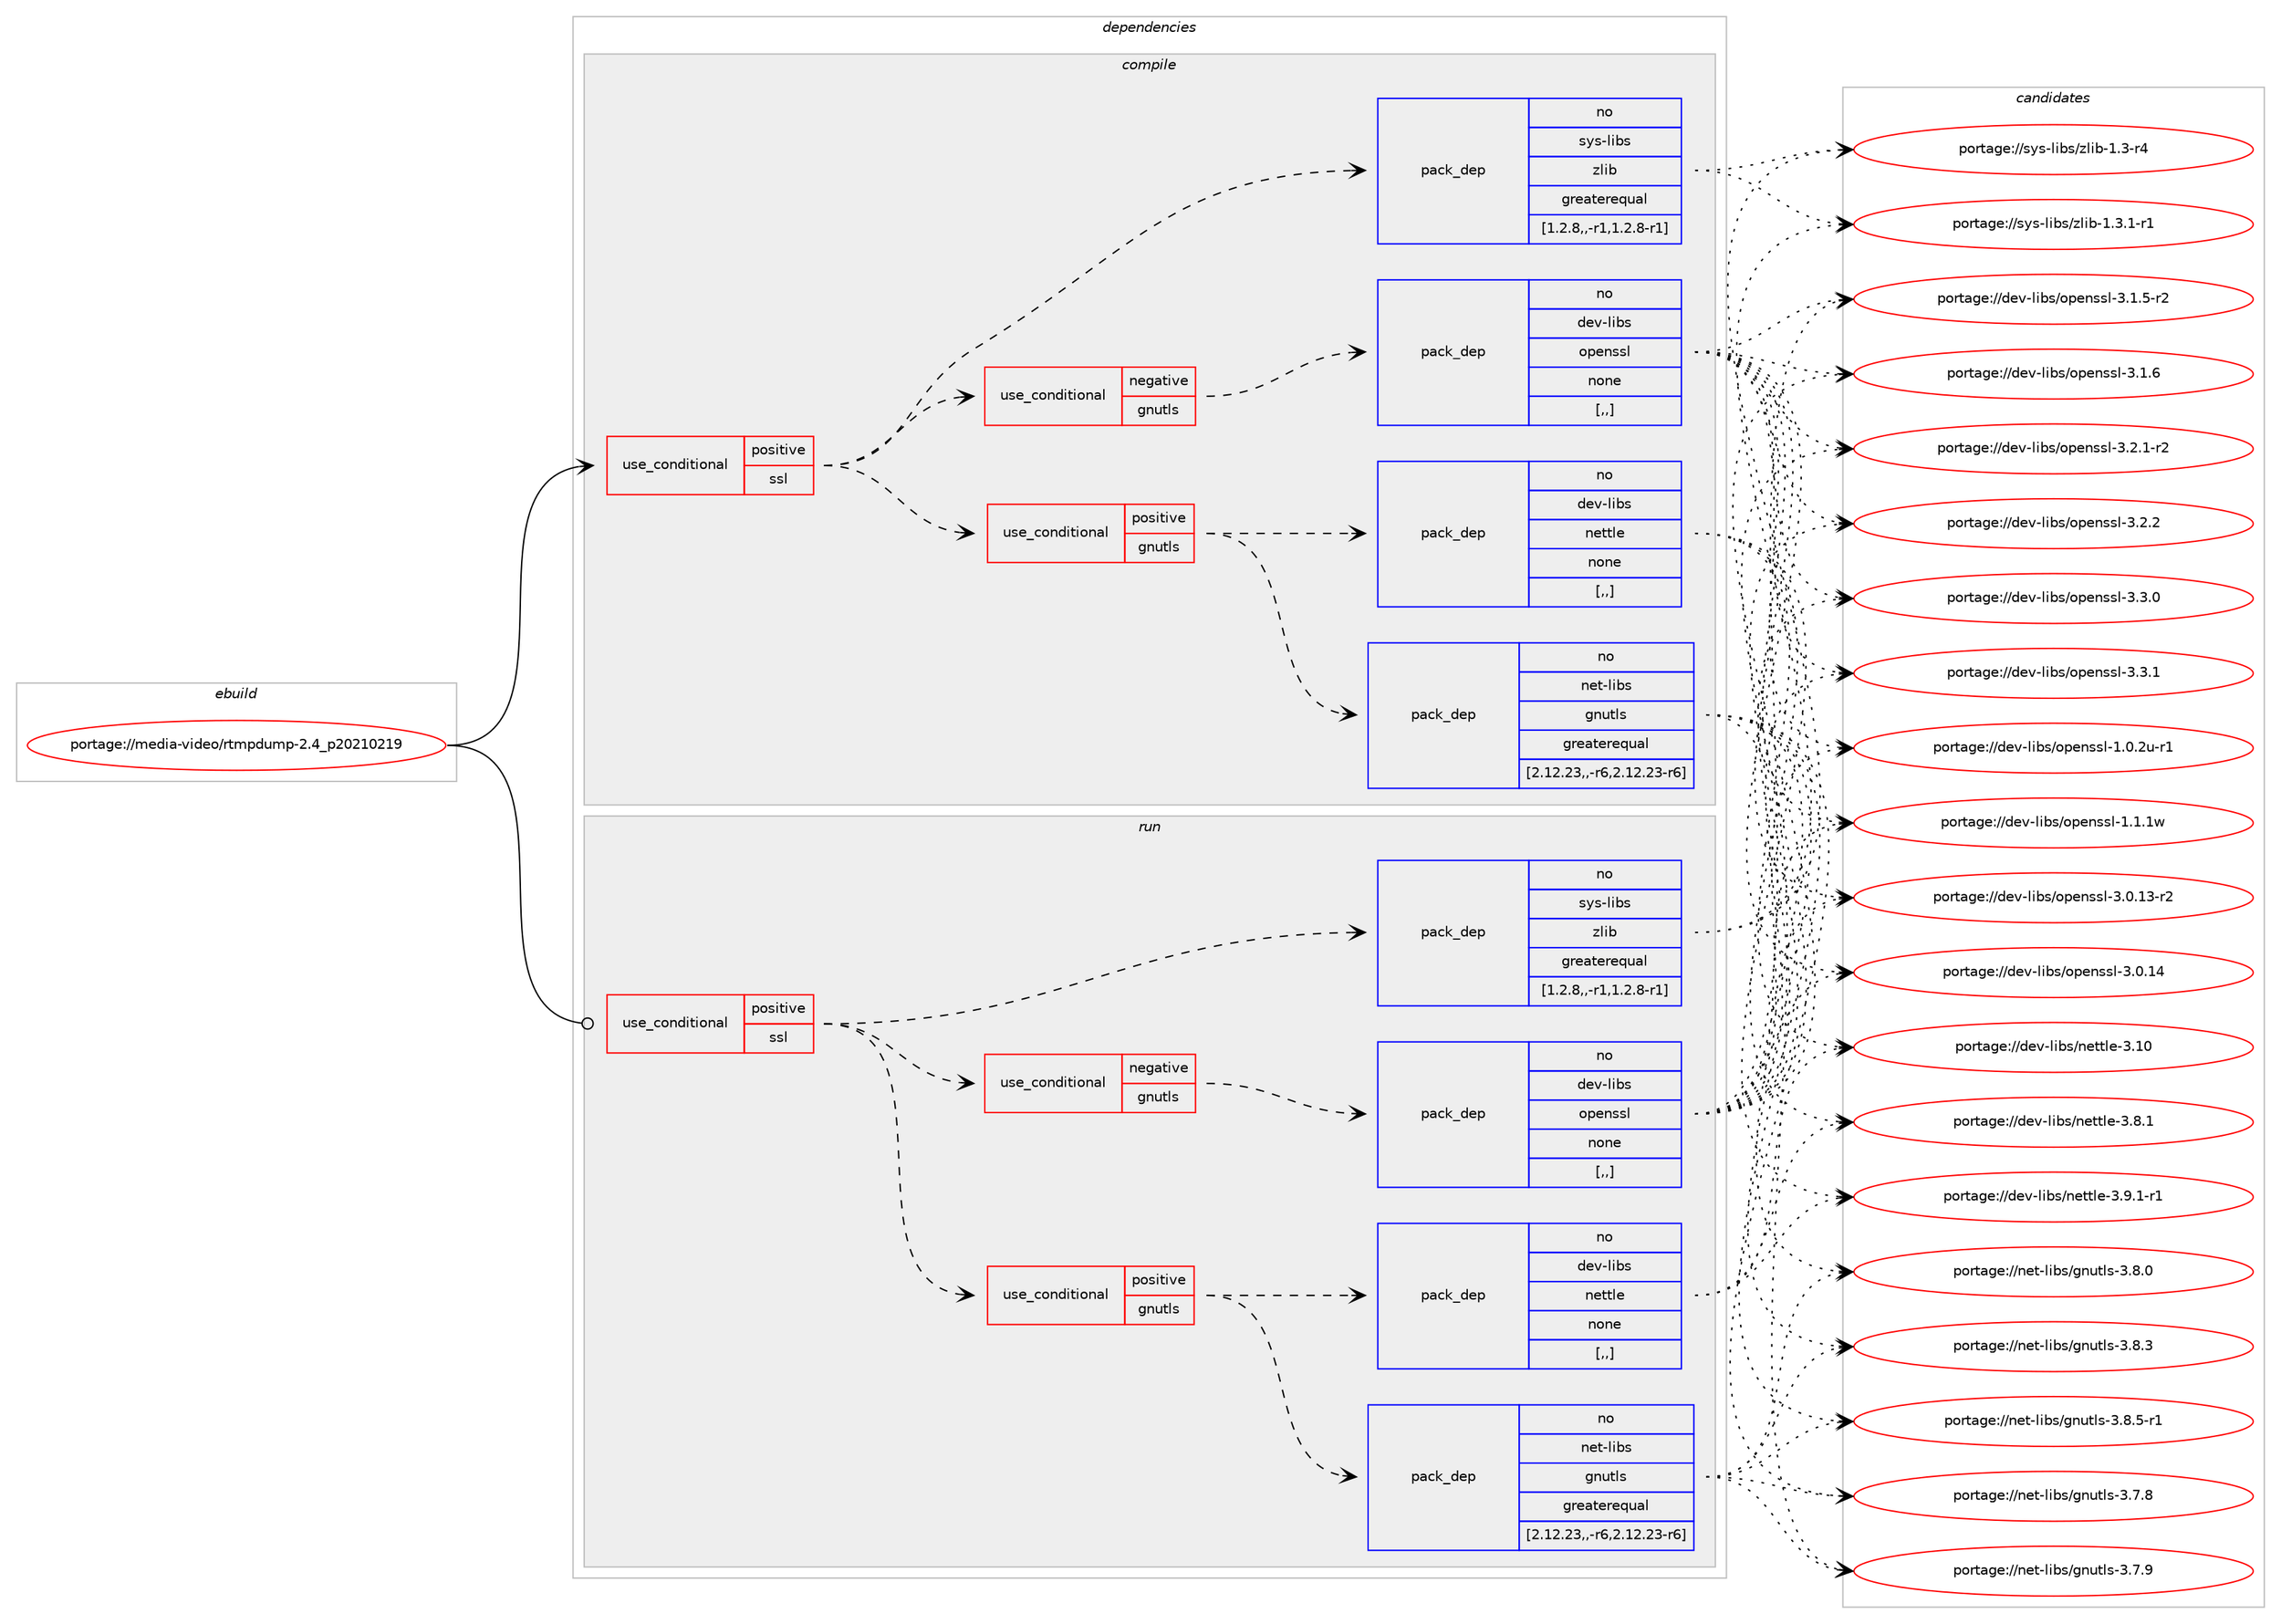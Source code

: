 digraph prolog {

# *************
# Graph options
# *************

newrank=true;
concentrate=true;
compound=true;
graph [rankdir=LR,fontname=Helvetica,fontsize=10,ranksep=1.5];#, ranksep=2.5, nodesep=0.2];
edge  [arrowhead=vee];
node  [fontname=Helvetica,fontsize=10];

# **********
# The ebuild
# **********

subgraph cluster_leftcol {
color=gray;
rank=same;
label=<<i>ebuild</i>>;
id [label="portage://media-video/rtmpdump-2.4_p20210219", color=red, width=4, href="../media-video/rtmpdump-2.4_p20210219.svg"];
}

# ****************
# The dependencies
# ****************

subgraph cluster_midcol {
color=gray;
label=<<i>dependencies</i>>;
subgraph cluster_compile {
fillcolor="#eeeeee";
style=filled;
label=<<i>compile</i>>;
subgraph cond83684 {
dependency326023 [label=<<TABLE BORDER="0" CELLBORDER="1" CELLSPACING="0" CELLPADDING="4"><TR><TD ROWSPAN="3" CELLPADDING="10">use_conditional</TD></TR><TR><TD>positive</TD></TR><TR><TD>ssl</TD></TR></TABLE>>, shape=none, color=red];
subgraph cond83685 {
dependency326024 [label=<<TABLE BORDER="0" CELLBORDER="1" CELLSPACING="0" CELLPADDING="4"><TR><TD ROWSPAN="3" CELLPADDING="10">use_conditional</TD></TR><TR><TD>positive</TD></TR><TR><TD>gnutls</TD></TR></TABLE>>, shape=none, color=red];
subgraph pack239855 {
dependency326025 [label=<<TABLE BORDER="0" CELLBORDER="1" CELLSPACING="0" CELLPADDING="4" WIDTH="220"><TR><TD ROWSPAN="6" CELLPADDING="30">pack_dep</TD></TR><TR><TD WIDTH="110">no</TD></TR><TR><TD>net-libs</TD></TR><TR><TD>gnutls</TD></TR><TR><TD>greaterequal</TD></TR><TR><TD>[2.12.23,,-r6,2.12.23-r6]</TD></TR></TABLE>>, shape=none, color=blue];
}
dependency326024:e -> dependency326025:w [weight=20,style="dashed",arrowhead="vee"];
subgraph pack239856 {
dependency326026 [label=<<TABLE BORDER="0" CELLBORDER="1" CELLSPACING="0" CELLPADDING="4" WIDTH="220"><TR><TD ROWSPAN="6" CELLPADDING="30">pack_dep</TD></TR><TR><TD WIDTH="110">no</TD></TR><TR><TD>dev-libs</TD></TR><TR><TD>nettle</TD></TR><TR><TD>none</TD></TR><TR><TD>[,,]</TD></TR></TABLE>>, shape=none, color=blue];
}
dependency326024:e -> dependency326026:w [weight=20,style="dashed",arrowhead="vee"];
}
dependency326023:e -> dependency326024:w [weight=20,style="dashed",arrowhead="vee"];
subgraph cond83686 {
dependency326027 [label=<<TABLE BORDER="0" CELLBORDER="1" CELLSPACING="0" CELLPADDING="4"><TR><TD ROWSPAN="3" CELLPADDING="10">use_conditional</TD></TR><TR><TD>negative</TD></TR><TR><TD>gnutls</TD></TR></TABLE>>, shape=none, color=red];
subgraph pack239857 {
dependency326028 [label=<<TABLE BORDER="0" CELLBORDER="1" CELLSPACING="0" CELLPADDING="4" WIDTH="220"><TR><TD ROWSPAN="6" CELLPADDING="30">pack_dep</TD></TR><TR><TD WIDTH="110">no</TD></TR><TR><TD>dev-libs</TD></TR><TR><TD>openssl</TD></TR><TR><TD>none</TD></TR><TR><TD>[,,]</TD></TR></TABLE>>, shape=none, color=blue];
}
dependency326027:e -> dependency326028:w [weight=20,style="dashed",arrowhead="vee"];
}
dependency326023:e -> dependency326027:w [weight=20,style="dashed",arrowhead="vee"];
subgraph pack239858 {
dependency326029 [label=<<TABLE BORDER="0" CELLBORDER="1" CELLSPACING="0" CELLPADDING="4" WIDTH="220"><TR><TD ROWSPAN="6" CELLPADDING="30">pack_dep</TD></TR><TR><TD WIDTH="110">no</TD></TR><TR><TD>sys-libs</TD></TR><TR><TD>zlib</TD></TR><TR><TD>greaterequal</TD></TR><TR><TD>[1.2.8,,-r1,1.2.8-r1]</TD></TR></TABLE>>, shape=none, color=blue];
}
dependency326023:e -> dependency326029:w [weight=20,style="dashed",arrowhead="vee"];
}
id:e -> dependency326023:w [weight=20,style="solid",arrowhead="vee"];
}
subgraph cluster_compileandrun {
fillcolor="#eeeeee";
style=filled;
label=<<i>compile and run</i>>;
}
subgraph cluster_run {
fillcolor="#eeeeee";
style=filled;
label=<<i>run</i>>;
subgraph cond83687 {
dependency326030 [label=<<TABLE BORDER="0" CELLBORDER="1" CELLSPACING="0" CELLPADDING="4"><TR><TD ROWSPAN="3" CELLPADDING="10">use_conditional</TD></TR><TR><TD>positive</TD></TR><TR><TD>ssl</TD></TR></TABLE>>, shape=none, color=red];
subgraph cond83688 {
dependency326031 [label=<<TABLE BORDER="0" CELLBORDER="1" CELLSPACING="0" CELLPADDING="4"><TR><TD ROWSPAN="3" CELLPADDING="10">use_conditional</TD></TR><TR><TD>positive</TD></TR><TR><TD>gnutls</TD></TR></TABLE>>, shape=none, color=red];
subgraph pack239859 {
dependency326032 [label=<<TABLE BORDER="0" CELLBORDER="1" CELLSPACING="0" CELLPADDING="4" WIDTH="220"><TR><TD ROWSPAN="6" CELLPADDING="30">pack_dep</TD></TR><TR><TD WIDTH="110">no</TD></TR><TR><TD>net-libs</TD></TR><TR><TD>gnutls</TD></TR><TR><TD>greaterequal</TD></TR><TR><TD>[2.12.23,,-r6,2.12.23-r6]</TD></TR></TABLE>>, shape=none, color=blue];
}
dependency326031:e -> dependency326032:w [weight=20,style="dashed",arrowhead="vee"];
subgraph pack239860 {
dependency326033 [label=<<TABLE BORDER="0" CELLBORDER="1" CELLSPACING="0" CELLPADDING="4" WIDTH="220"><TR><TD ROWSPAN="6" CELLPADDING="30">pack_dep</TD></TR><TR><TD WIDTH="110">no</TD></TR><TR><TD>dev-libs</TD></TR><TR><TD>nettle</TD></TR><TR><TD>none</TD></TR><TR><TD>[,,]</TD></TR></TABLE>>, shape=none, color=blue];
}
dependency326031:e -> dependency326033:w [weight=20,style="dashed",arrowhead="vee"];
}
dependency326030:e -> dependency326031:w [weight=20,style="dashed",arrowhead="vee"];
subgraph cond83689 {
dependency326034 [label=<<TABLE BORDER="0" CELLBORDER="1" CELLSPACING="0" CELLPADDING="4"><TR><TD ROWSPAN="3" CELLPADDING="10">use_conditional</TD></TR><TR><TD>negative</TD></TR><TR><TD>gnutls</TD></TR></TABLE>>, shape=none, color=red];
subgraph pack239861 {
dependency326035 [label=<<TABLE BORDER="0" CELLBORDER="1" CELLSPACING="0" CELLPADDING="4" WIDTH="220"><TR><TD ROWSPAN="6" CELLPADDING="30">pack_dep</TD></TR><TR><TD WIDTH="110">no</TD></TR><TR><TD>dev-libs</TD></TR><TR><TD>openssl</TD></TR><TR><TD>none</TD></TR><TR><TD>[,,]</TD></TR></TABLE>>, shape=none, color=blue];
}
dependency326034:e -> dependency326035:w [weight=20,style="dashed",arrowhead="vee"];
}
dependency326030:e -> dependency326034:w [weight=20,style="dashed",arrowhead="vee"];
subgraph pack239862 {
dependency326036 [label=<<TABLE BORDER="0" CELLBORDER="1" CELLSPACING="0" CELLPADDING="4" WIDTH="220"><TR><TD ROWSPAN="6" CELLPADDING="30">pack_dep</TD></TR><TR><TD WIDTH="110">no</TD></TR><TR><TD>sys-libs</TD></TR><TR><TD>zlib</TD></TR><TR><TD>greaterequal</TD></TR><TR><TD>[1.2.8,,-r1,1.2.8-r1]</TD></TR></TABLE>>, shape=none, color=blue];
}
dependency326030:e -> dependency326036:w [weight=20,style="dashed",arrowhead="vee"];
}
id:e -> dependency326030:w [weight=20,style="solid",arrowhead="odot"];
}
}

# **************
# The candidates
# **************

subgraph cluster_choices {
rank=same;
color=gray;
label=<<i>candidates</i>>;

subgraph choice239855 {
color=black;
nodesep=1;
choice110101116451081059811547103110117116108115455146554656 [label="portage://net-libs/gnutls-3.7.8", color=red, width=4,href="../net-libs/gnutls-3.7.8.svg"];
choice110101116451081059811547103110117116108115455146554657 [label="portage://net-libs/gnutls-3.7.9", color=red, width=4,href="../net-libs/gnutls-3.7.9.svg"];
choice110101116451081059811547103110117116108115455146564648 [label="portage://net-libs/gnutls-3.8.0", color=red, width=4,href="../net-libs/gnutls-3.8.0.svg"];
choice110101116451081059811547103110117116108115455146564651 [label="portage://net-libs/gnutls-3.8.3", color=red, width=4,href="../net-libs/gnutls-3.8.3.svg"];
choice1101011164510810598115471031101171161081154551465646534511449 [label="portage://net-libs/gnutls-3.8.5-r1", color=red, width=4,href="../net-libs/gnutls-3.8.5-r1.svg"];
dependency326025:e -> choice110101116451081059811547103110117116108115455146554656:w [style=dotted,weight="100"];
dependency326025:e -> choice110101116451081059811547103110117116108115455146554657:w [style=dotted,weight="100"];
dependency326025:e -> choice110101116451081059811547103110117116108115455146564648:w [style=dotted,weight="100"];
dependency326025:e -> choice110101116451081059811547103110117116108115455146564651:w [style=dotted,weight="100"];
dependency326025:e -> choice1101011164510810598115471031101171161081154551465646534511449:w [style=dotted,weight="100"];
}
subgraph choice239856 {
color=black;
nodesep=1;
choice1001011184510810598115471101011161161081014551464948 [label="portage://dev-libs/nettle-3.10", color=red, width=4,href="../dev-libs/nettle-3.10.svg"];
choice100101118451081059811547110101116116108101455146564649 [label="portage://dev-libs/nettle-3.8.1", color=red, width=4,href="../dev-libs/nettle-3.8.1.svg"];
choice1001011184510810598115471101011161161081014551465746494511449 [label="portage://dev-libs/nettle-3.9.1-r1", color=red, width=4,href="../dev-libs/nettle-3.9.1-r1.svg"];
dependency326026:e -> choice1001011184510810598115471101011161161081014551464948:w [style=dotted,weight="100"];
dependency326026:e -> choice100101118451081059811547110101116116108101455146564649:w [style=dotted,weight="100"];
dependency326026:e -> choice1001011184510810598115471101011161161081014551465746494511449:w [style=dotted,weight="100"];
}
subgraph choice239857 {
color=black;
nodesep=1;
choice1001011184510810598115471111121011101151151084549464846501174511449 [label="portage://dev-libs/openssl-1.0.2u-r1", color=red, width=4,href="../dev-libs/openssl-1.0.2u-r1.svg"];
choice100101118451081059811547111112101110115115108454946494649119 [label="portage://dev-libs/openssl-1.1.1w", color=red, width=4,href="../dev-libs/openssl-1.1.1w.svg"];
choice100101118451081059811547111112101110115115108455146484649514511450 [label="portage://dev-libs/openssl-3.0.13-r2", color=red, width=4,href="../dev-libs/openssl-3.0.13-r2.svg"];
choice10010111845108105981154711111210111011511510845514648464952 [label="portage://dev-libs/openssl-3.0.14", color=red, width=4,href="../dev-libs/openssl-3.0.14.svg"];
choice1001011184510810598115471111121011101151151084551464946534511450 [label="portage://dev-libs/openssl-3.1.5-r2", color=red, width=4,href="../dev-libs/openssl-3.1.5-r2.svg"];
choice100101118451081059811547111112101110115115108455146494654 [label="portage://dev-libs/openssl-3.1.6", color=red, width=4,href="../dev-libs/openssl-3.1.6.svg"];
choice1001011184510810598115471111121011101151151084551465046494511450 [label="portage://dev-libs/openssl-3.2.1-r2", color=red, width=4,href="../dev-libs/openssl-3.2.1-r2.svg"];
choice100101118451081059811547111112101110115115108455146504650 [label="portage://dev-libs/openssl-3.2.2", color=red, width=4,href="../dev-libs/openssl-3.2.2.svg"];
choice100101118451081059811547111112101110115115108455146514648 [label="portage://dev-libs/openssl-3.3.0", color=red, width=4,href="../dev-libs/openssl-3.3.0.svg"];
choice100101118451081059811547111112101110115115108455146514649 [label="portage://dev-libs/openssl-3.3.1", color=red, width=4,href="../dev-libs/openssl-3.3.1.svg"];
dependency326028:e -> choice1001011184510810598115471111121011101151151084549464846501174511449:w [style=dotted,weight="100"];
dependency326028:e -> choice100101118451081059811547111112101110115115108454946494649119:w [style=dotted,weight="100"];
dependency326028:e -> choice100101118451081059811547111112101110115115108455146484649514511450:w [style=dotted,weight="100"];
dependency326028:e -> choice10010111845108105981154711111210111011511510845514648464952:w [style=dotted,weight="100"];
dependency326028:e -> choice1001011184510810598115471111121011101151151084551464946534511450:w [style=dotted,weight="100"];
dependency326028:e -> choice100101118451081059811547111112101110115115108455146494654:w [style=dotted,weight="100"];
dependency326028:e -> choice1001011184510810598115471111121011101151151084551465046494511450:w [style=dotted,weight="100"];
dependency326028:e -> choice100101118451081059811547111112101110115115108455146504650:w [style=dotted,weight="100"];
dependency326028:e -> choice100101118451081059811547111112101110115115108455146514648:w [style=dotted,weight="100"];
dependency326028:e -> choice100101118451081059811547111112101110115115108455146514649:w [style=dotted,weight="100"];
}
subgraph choice239858 {
color=black;
nodesep=1;
choice11512111545108105981154712210810598454946514511452 [label="portage://sys-libs/zlib-1.3-r4", color=red, width=4,href="../sys-libs/zlib-1.3-r4.svg"];
choice115121115451081059811547122108105984549465146494511449 [label="portage://sys-libs/zlib-1.3.1-r1", color=red, width=4,href="../sys-libs/zlib-1.3.1-r1.svg"];
dependency326029:e -> choice11512111545108105981154712210810598454946514511452:w [style=dotted,weight="100"];
dependency326029:e -> choice115121115451081059811547122108105984549465146494511449:w [style=dotted,weight="100"];
}
subgraph choice239859 {
color=black;
nodesep=1;
choice110101116451081059811547103110117116108115455146554656 [label="portage://net-libs/gnutls-3.7.8", color=red, width=4,href="../net-libs/gnutls-3.7.8.svg"];
choice110101116451081059811547103110117116108115455146554657 [label="portage://net-libs/gnutls-3.7.9", color=red, width=4,href="../net-libs/gnutls-3.7.9.svg"];
choice110101116451081059811547103110117116108115455146564648 [label="portage://net-libs/gnutls-3.8.0", color=red, width=4,href="../net-libs/gnutls-3.8.0.svg"];
choice110101116451081059811547103110117116108115455146564651 [label="portage://net-libs/gnutls-3.8.3", color=red, width=4,href="../net-libs/gnutls-3.8.3.svg"];
choice1101011164510810598115471031101171161081154551465646534511449 [label="portage://net-libs/gnutls-3.8.5-r1", color=red, width=4,href="../net-libs/gnutls-3.8.5-r1.svg"];
dependency326032:e -> choice110101116451081059811547103110117116108115455146554656:w [style=dotted,weight="100"];
dependency326032:e -> choice110101116451081059811547103110117116108115455146554657:w [style=dotted,weight="100"];
dependency326032:e -> choice110101116451081059811547103110117116108115455146564648:w [style=dotted,weight="100"];
dependency326032:e -> choice110101116451081059811547103110117116108115455146564651:w [style=dotted,weight="100"];
dependency326032:e -> choice1101011164510810598115471031101171161081154551465646534511449:w [style=dotted,weight="100"];
}
subgraph choice239860 {
color=black;
nodesep=1;
choice1001011184510810598115471101011161161081014551464948 [label="portage://dev-libs/nettle-3.10", color=red, width=4,href="../dev-libs/nettle-3.10.svg"];
choice100101118451081059811547110101116116108101455146564649 [label="portage://dev-libs/nettle-3.8.1", color=red, width=4,href="../dev-libs/nettle-3.8.1.svg"];
choice1001011184510810598115471101011161161081014551465746494511449 [label="portage://dev-libs/nettle-3.9.1-r1", color=red, width=4,href="../dev-libs/nettle-3.9.1-r1.svg"];
dependency326033:e -> choice1001011184510810598115471101011161161081014551464948:w [style=dotted,weight="100"];
dependency326033:e -> choice100101118451081059811547110101116116108101455146564649:w [style=dotted,weight="100"];
dependency326033:e -> choice1001011184510810598115471101011161161081014551465746494511449:w [style=dotted,weight="100"];
}
subgraph choice239861 {
color=black;
nodesep=1;
choice1001011184510810598115471111121011101151151084549464846501174511449 [label="portage://dev-libs/openssl-1.0.2u-r1", color=red, width=4,href="../dev-libs/openssl-1.0.2u-r1.svg"];
choice100101118451081059811547111112101110115115108454946494649119 [label="portage://dev-libs/openssl-1.1.1w", color=red, width=4,href="../dev-libs/openssl-1.1.1w.svg"];
choice100101118451081059811547111112101110115115108455146484649514511450 [label="portage://dev-libs/openssl-3.0.13-r2", color=red, width=4,href="../dev-libs/openssl-3.0.13-r2.svg"];
choice10010111845108105981154711111210111011511510845514648464952 [label="portage://dev-libs/openssl-3.0.14", color=red, width=4,href="../dev-libs/openssl-3.0.14.svg"];
choice1001011184510810598115471111121011101151151084551464946534511450 [label="portage://dev-libs/openssl-3.1.5-r2", color=red, width=4,href="../dev-libs/openssl-3.1.5-r2.svg"];
choice100101118451081059811547111112101110115115108455146494654 [label="portage://dev-libs/openssl-3.1.6", color=red, width=4,href="../dev-libs/openssl-3.1.6.svg"];
choice1001011184510810598115471111121011101151151084551465046494511450 [label="portage://dev-libs/openssl-3.2.1-r2", color=red, width=4,href="../dev-libs/openssl-3.2.1-r2.svg"];
choice100101118451081059811547111112101110115115108455146504650 [label="portage://dev-libs/openssl-3.2.2", color=red, width=4,href="../dev-libs/openssl-3.2.2.svg"];
choice100101118451081059811547111112101110115115108455146514648 [label="portage://dev-libs/openssl-3.3.0", color=red, width=4,href="../dev-libs/openssl-3.3.0.svg"];
choice100101118451081059811547111112101110115115108455146514649 [label="portage://dev-libs/openssl-3.3.1", color=red, width=4,href="../dev-libs/openssl-3.3.1.svg"];
dependency326035:e -> choice1001011184510810598115471111121011101151151084549464846501174511449:w [style=dotted,weight="100"];
dependency326035:e -> choice100101118451081059811547111112101110115115108454946494649119:w [style=dotted,weight="100"];
dependency326035:e -> choice100101118451081059811547111112101110115115108455146484649514511450:w [style=dotted,weight="100"];
dependency326035:e -> choice10010111845108105981154711111210111011511510845514648464952:w [style=dotted,weight="100"];
dependency326035:e -> choice1001011184510810598115471111121011101151151084551464946534511450:w [style=dotted,weight="100"];
dependency326035:e -> choice100101118451081059811547111112101110115115108455146494654:w [style=dotted,weight="100"];
dependency326035:e -> choice1001011184510810598115471111121011101151151084551465046494511450:w [style=dotted,weight="100"];
dependency326035:e -> choice100101118451081059811547111112101110115115108455146504650:w [style=dotted,weight="100"];
dependency326035:e -> choice100101118451081059811547111112101110115115108455146514648:w [style=dotted,weight="100"];
dependency326035:e -> choice100101118451081059811547111112101110115115108455146514649:w [style=dotted,weight="100"];
}
subgraph choice239862 {
color=black;
nodesep=1;
choice11512111545108105981154712210810598454946514511452 [label="portage://sys-libs/zlib-1.3-r4", color=red, width=4,href="../sys-libs/zlib-1.3-r4.svg"];
choice115121115451081059811547122108105984549465146494511449 [label="portage://sys-libs/zlib-1.3.1-r1", color=red, width=4,href="../sys-libs/zlib-1.3.1-r1.svg"];
dependency326036:e -> choice11512111545108105981154712210810598454946514511452:w [style=dotted,weight="100"];
dependency326036:e -> choice115121115451081059811547122108105984549465146494511449:w [style=dotted,weight="100"];
}
}

}
